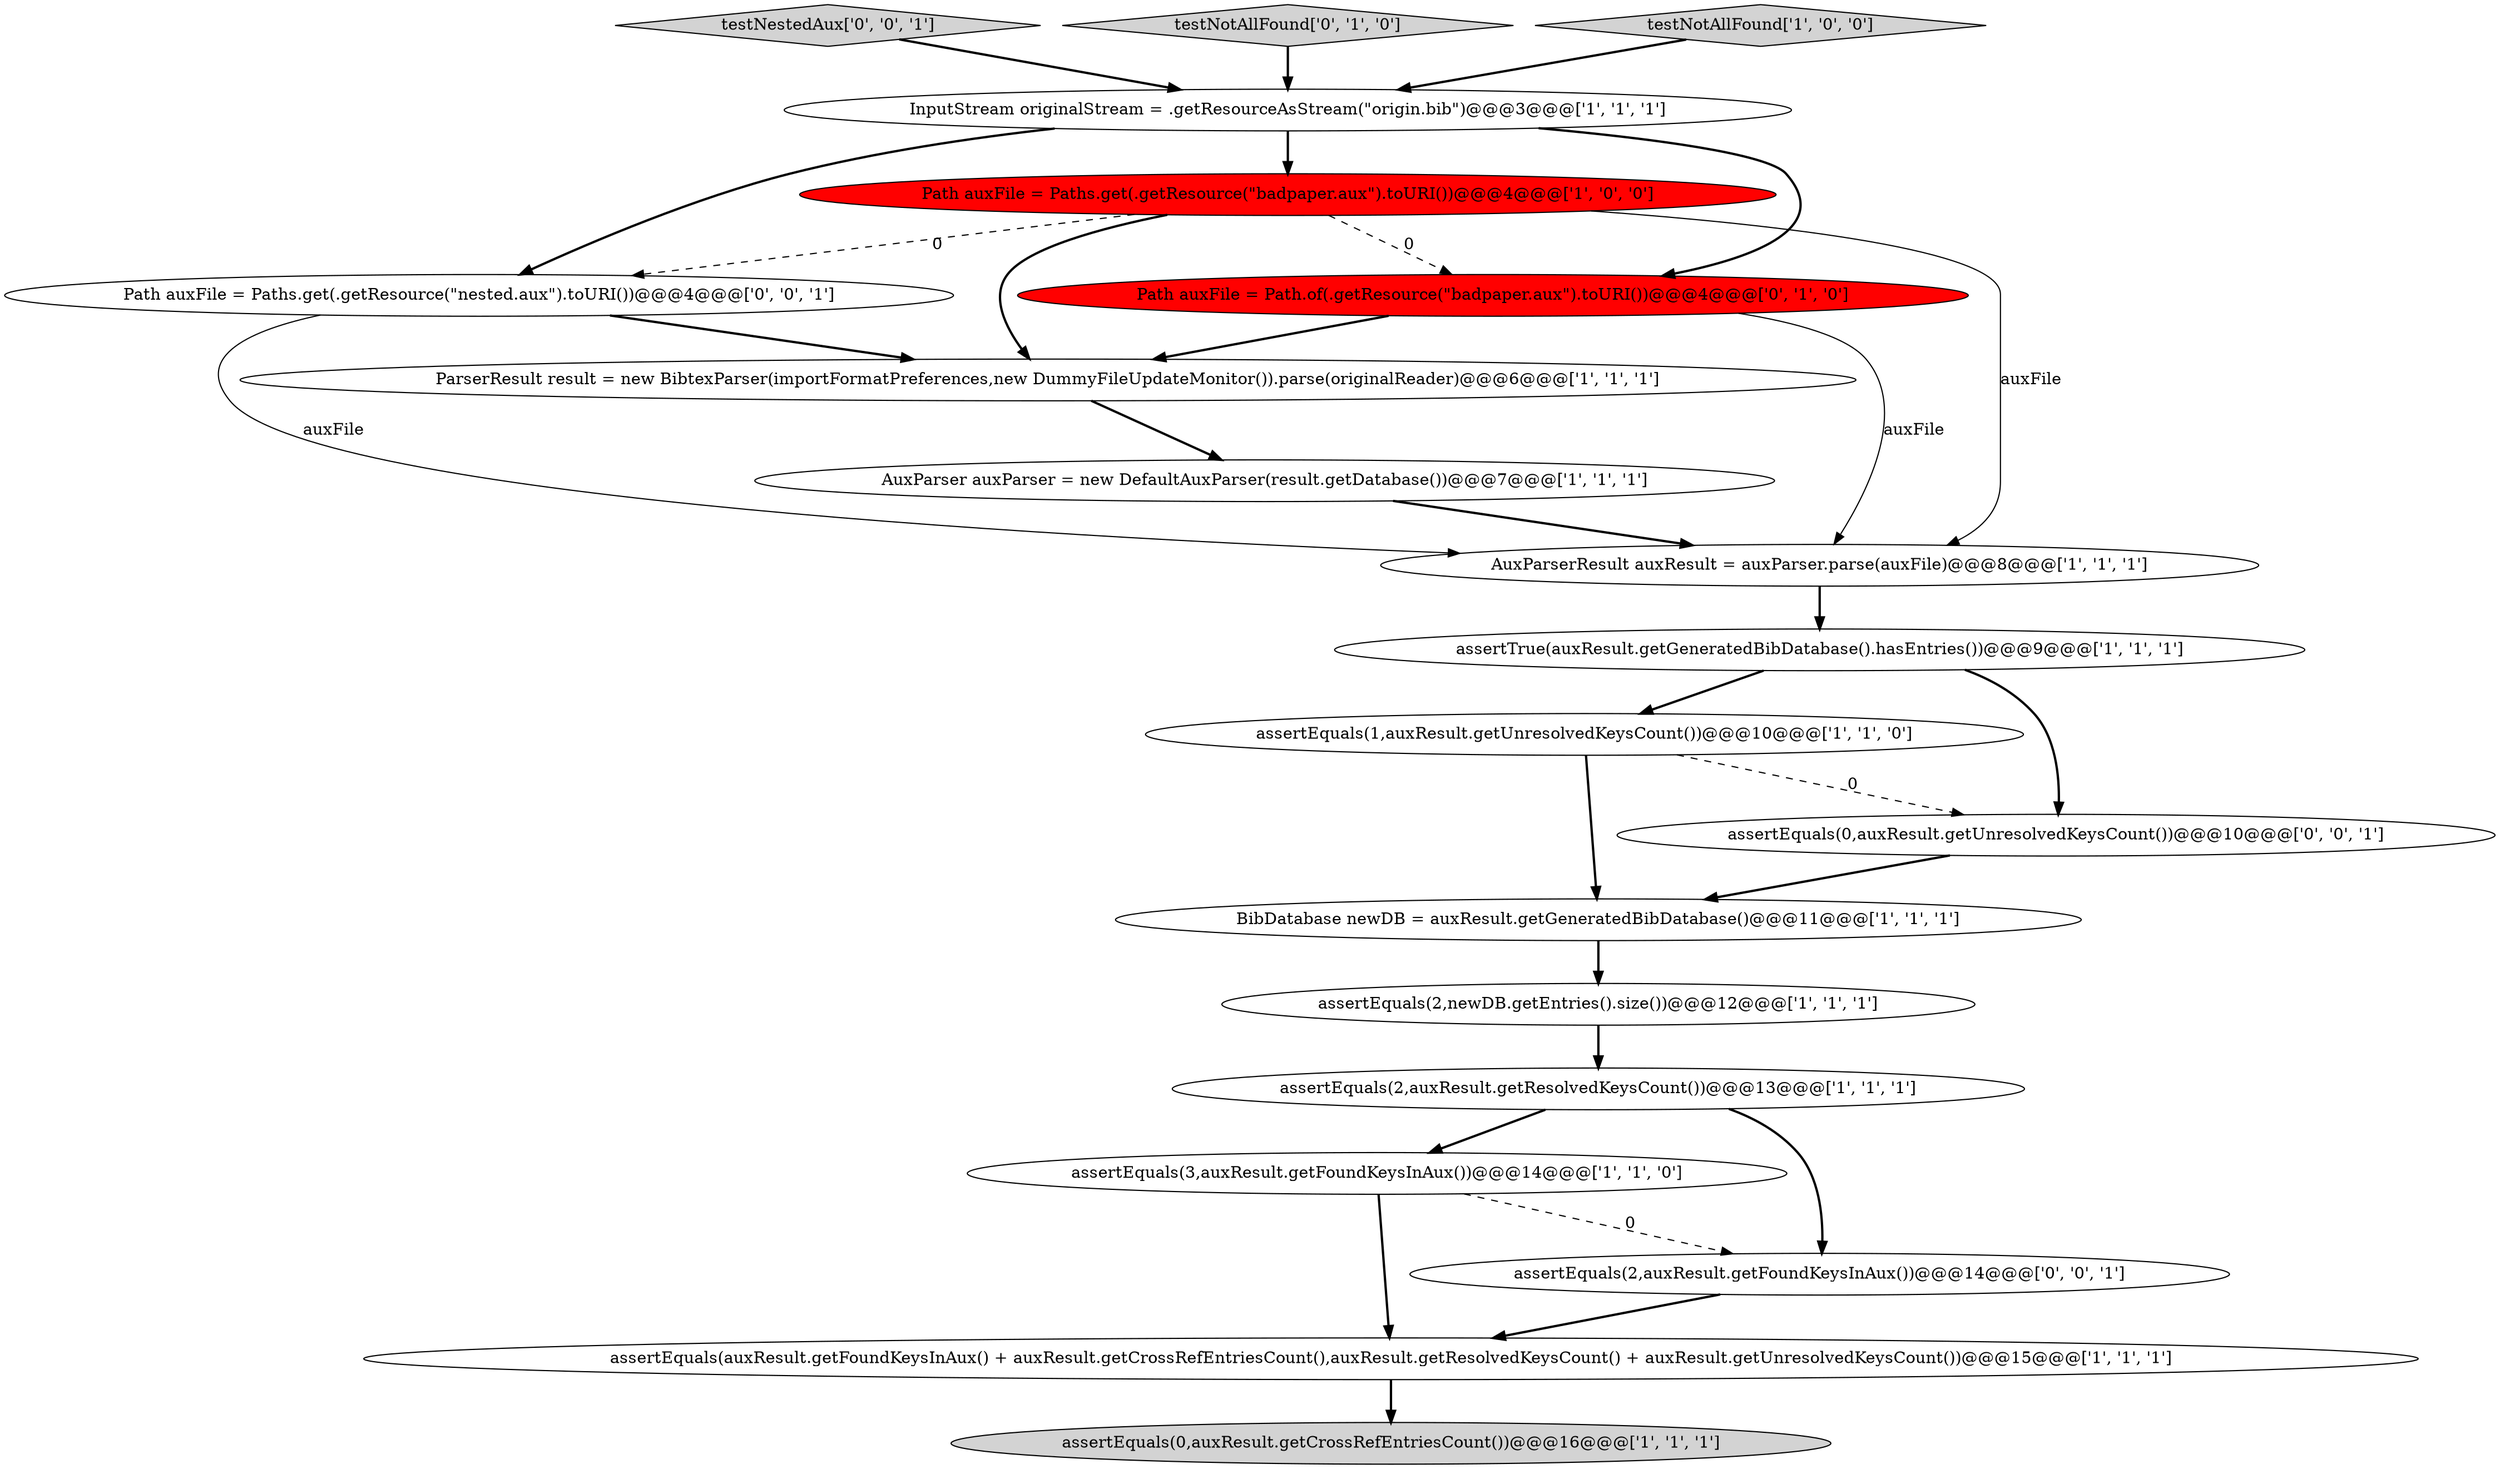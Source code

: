 digraph {
17 [style = filled, label = "Path auxFile = Paths.get(.getResource(\"nested.aux\").toURI())@@@4@@@['0', '0', '1']", fillcolor = white, shape = ellipse image = "AAA0AAABBB3BBB"];
1 [style = filled, label = "AuxParserResult auxResult = auxParser.parse(auxFile)@@@8@@@['1', '1', '1']", fillcolor = white, shape = ellipse image = "AAA0AAABBB1BBB"];
11 [style = filled, label = "ParserResult result = new BibtexParser(importFormatPreferences,new DummyFileUpdateMonitor()).parse(originalReader)@@@6@@@['1', '1', '1']", fillcolor = white, shape = ellipse image = "AAA0AAABBB1BBB"];
5 [style = filled, label = "AuxParser auxParser = new DefaultAuxParser(result.getDatabase())@@@7@@@['1', '1', '1']", fillcolor = white, shape = ellipse image = "AAA0AAABBB1BBB"];
12 [style = filled, label = "assertEquals(1,auxResult.getUnresolvedKeysCount())@@@10@@@['1', '1', '0']", fillcolor = white, shape = ellipse image = "AAA0AAABBB1BBB"];
6 [style = filled, label = "assertTrue(auxResult.getGeneratedBibDatabase().hasEntries())@@@9@@@['1', '1', '1']", fillcolor = white, shape = ellipse image = "AAA0AAABBB1BBB"];
14 [style = filled, label = "Path auxFile = Path.of(.getResource(\"badpaper.aux\").toURI())@@@4@@@['0', '1', '0']", fillcolor = red, shape = ellipse image = "AAA1AAABBB2BBB"];
16 [style = filled, label = "assertEquals(2,auxResult.getFoundKeysInAux())@@@14@@@['0', '0', '1']", fillcolor = white, shape = ellipse image = "AAA0AAABBB3BBB"];
19 [style = filled, label = "testNestedAux['0', '0', '1']", fillcolor = lightgray, shape = diamond image = "AAA0AAABBB3BBB"];
0 [style = filled, label = "Path auxFile = Paths.get(.getResource(\"badpaper.aux\").toURI())@@@4@@@['1', '0', '0']", fillcolor = red, shape = ellipse image = "AAA1AAABBB1BBB"];
15 [style = filled, label = "testNotAllFound['0', '1', '0']", fillcolor = lightgray, shape = diamond image = "AAA0AAABBB2BBB"];
4 [style = filled, label = "testNotAllFound['1', '0', '0']", fillcolor = lightgray, shape = diamond image = "AAA0AAABBB1BBB"];
3 [style = filled, label = "assertEquals(3,auxResult.getFoundKeysInAux())@@@14@@@['1', '1', '0']", fillcolor = white, shape = ellipse image = "AAA0AAABBB1BBB"];
7 [style = filled, label = "BibDatabase newDB = auxResult.getGeneratedBibDatabase()@@@11@@@['1', '1', '1']", fillcolor = white, shape = ellipse image = "AAA0AAABBB1BBB"];
10 [style = filled, label = "assertEquals(2,auxResult.getResolvedKeysCount())@@@13@@@['1', '1', '1']", fillcolor = white, shape = ellipse image = "AAA0AAABBB1BBB"];
13 [style = filled, label = "assertEquals(2,newDB.getEntries().size())@@@12@@@['1', '1', '1']", fillcolor = white, shape = ellipse image = "AAA0AAABBB1BBB"];
2 [style = filled, label = "assertEquals(auxResult.getFoundKeysInAux() + auxResult.getCrossRefEntriesCount(),auxResult.getResolvedKeysCount() + auxResult.getUnresolvedKeysCount())@@@15@@@['1', '1', '1']", fillcolor = white, shape = ellipse image = "AAA0AAABBB1BBB"];
18 [style = filled, label = "assertEquals(0,auxResult.getUnresolvedKeysCount())@@@10@@@['0', '0', '1']", fillcolor = white, shape = ellipse image = "AAA0AAABBB3BBB"];
8 [style = filled, label = "InputStream originalStream = .getResourceAsStream(\"origin.bib\")@@@3@@@['1', '1', '1']", fillcolor = white, shape = ellipse image = "AAA0AAABBB1BBB"];
9 [style = filled, label = "assertEquals(0,auxResult.getCrossRefEntriesCount())@@@16@@@['1', '1', '1']", fillcolor = lightgray, shape = ellipse image = "AAA0AAABBB1BBB"];
7->13 [style = bold, label=""];
13->10 [style = bold, label=""];
0->1 [style = solid, label="auxFile"];
6->18 [style = bold, label=""];
8->14 [style = bold, label=""];
0->11 [style = bold, label=""];
10->3 [style = bold, label=""];
2->9 [style = bold, label=""];
16->2 [style = bold, label=""];
0->17 [style = dashed, label="0"];
12->7 [style = bold, label=""];
19->8 [style = bold, label=""];
8->0 [style = bold, label=""];
8->17 [style = bold, label=""];
0->14 [style = dashed, label="0"];
5->1 [style = bold, label=""];
11->5 [style = bold, label=""];
1->6 [style = bold, label=""];
17->1 [style = solid, label="auxFile"];
3->2 [style = bold, label=""];
10->16 [style = bold, label=""];
4->8 [style = bold, label=""];
12->18 [style = dashed, label="0"];
18->7 [style = bold, label=""];
14->11 [style = bold, label=""];
14->1 [style = solid, label="auxFile"];
15->8 [style = bold, label=""];
3->16 [style = dashed, label="0"];
17->11 [style = bold, label=""];
6->12 [style = bold, label=""];
}
